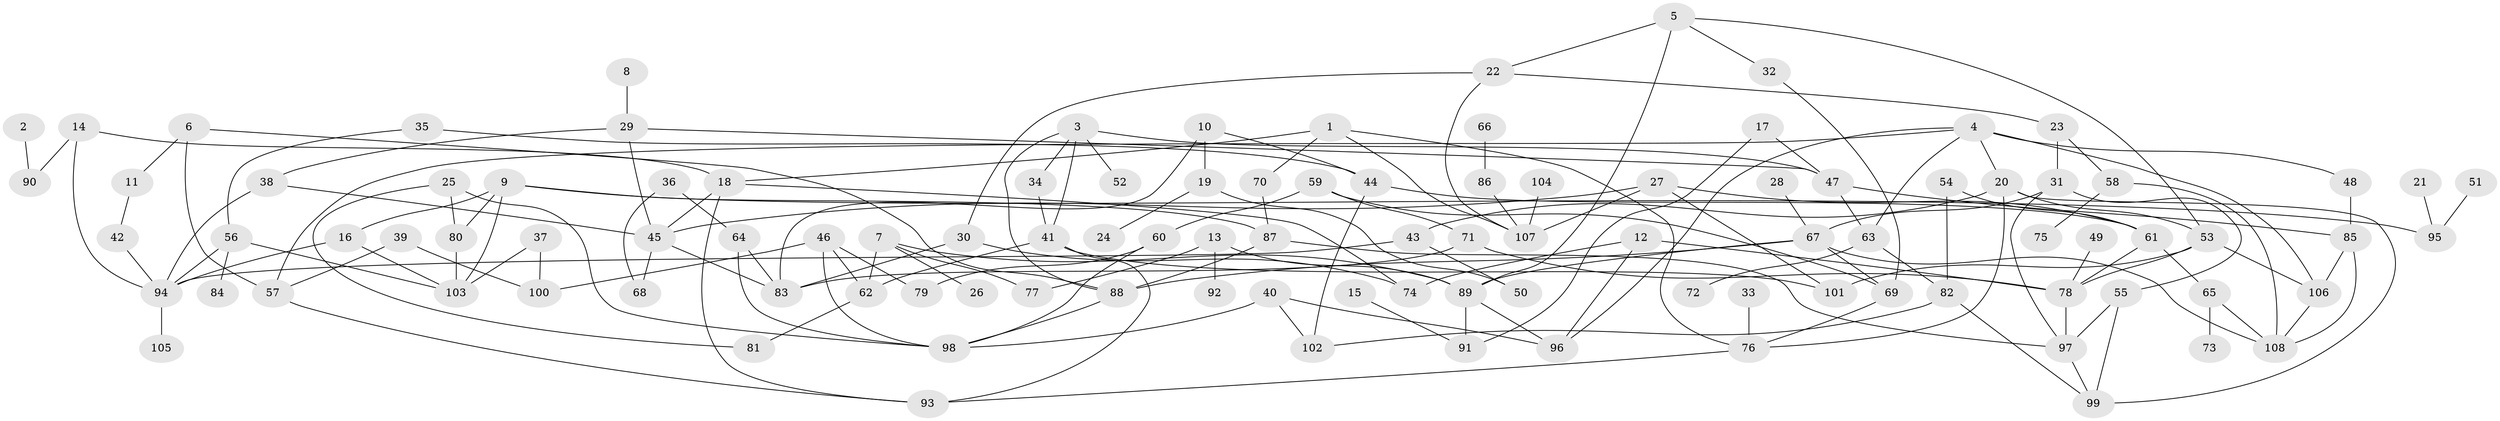 // Generated by graph-tools (version 1.1) at 2025/33/03/09/25 02:33:51]
// undirected, 108 vertices, 170 edges
graph export_dot {
graph [start="1"]
  node [color=gray90,style=filled];
  1;
  2;
  3;
  4;
  5;
  6;
  7;
  8;
  9;
  10;
  11;
  12;
  13;
  14;
  15;
  16;
  17;
  18;
  19;
  20;
  21;
  22;
  23;
  24;
  25;
  26;
  27;
  28;
  29;
  30;
  31;
  32;
  33;
  34;
  35;
  36;
  37;
  38;
  39;
  40;
  41;
  42;
  43;
  44;
  45;
  46;
  47;
  48;
  49;
  50;
  51;
  52;
  53;
  54;
  55;
  56;
  57;
  58;
  59;
  60;
  61;
  62;
  63;
  64;
  65;
  66;
  67;
  68;
  69;
  70;
  71;
  72;
  73;
  74;
  75;
  76;
  77;
  78;
  79;
  80;
  81;
  82;
  83;
  84;
  85;
  86;
  87;
  88;
  89;
  90;
  91;
  92;
  93;
  94;
  95;
  96;
  97;
  98;
  99;
  100;
  101;
  102;
  103;
  104;
  105;
  106;
  107;
  108;
  1 -- 18;
  1 -- 70;
  1 -- 76;
  1 -- 107;
  2 -- 90;
  3 -- 34;
  3 -- 41;
  3 -- 47;
  3 -- 52;
  3 -- 88;
  4 -- 20;
  4 -- 48;
  4 -- 57;
  4 -- 63;
  4 -- 96;
  4 -- 106;
  5 -- 22;
  5 -- 32;
  5 -- 53;
  5 -- 89;
  6 -- 11;
  6 -- 57;
  6 -- 88;
  7 -- 26;
  7 -- 62;
  7 -- 77;
  7 -- 89;
  8 -- 29;
  9 -- 16;
  9 -- 80;
  9 -- 87;
  9 -- 95;
  9 -- 103;
  10 -- 19;
  10 -- 44;
  10 -- 83;
  11 -- 42;
  12 -- 74;
  12 -- 78;
  12 -- 96;
  13 -- 77;
  13 -- 89;
  13 -- 92;
  14 -- 18;
  14 -- 90;
  14 -- 94;
  15 -- 91;
  16 -- 94;
  16 -- 103;
  17 -- 47;
  17 -- 91;
  18 -- 45;
  18 -- 74;
  18 -- 93;
  19 -- 24;
  19 -- 50;
  20 -- 43;
  20 -- 53;
  20 -- 76;
  20 -- 99;
  21 -- 95;
  22 -- 23;
  22 -- 30;
  22 -- 107;
  23 -- 31;
  23 -- 58;
  25 -- 80;
  25 -- 81;
  25 -- 98;
  27 -- 45;
  27 -- 61;
  27 -- 101;
  27 -- 107;
  28 -- 67;
  29 -- 38;
  29 -- 45;
  29 -- 47;
  30 -- 74;
  30 -- 83;
  31 -- 55;
  31 -- 67;
  31 -- 97;
  32 -- 69;
  33 -- 76;
  34 -- 41;
  35 -- 44;
  35 -- 56;
  36 -- 64;
  36 -- 68;
  37 -- 100;
  37 -- 103;
  38 -- 45;
  38 -- 94;
  39 -- 57;
  39 -- 100;
  40 -- 96;
  40 -- 98;
  40 -- 102;
  41 -- 62;
  41 -- 93;
  41 -- 101;
  42 -- 94;
  43 -- 50;
  43 -- 94;
  44 -- 61;
  44 -- 102;
  45 -- 68;
  45 -- 83;
  46 -- 62;
  46 -- 79;
  46 -- 98;
  46 -- 100;
  47 -- 63;
  47 -- 85;
  48 -- 85;
  49 -- 78;
  51 -- 95;
  53 -- 78;
  53 -- 101;
  53 -- 106;
  54 -- 61;
  54 -- 82;
  55 -- 97;
  55 -- 99;
  56 -- 84;
  56 -- 94;
  56 -- 103;
  57 -- 93;
  58 -- 75;
  58 -- 108;
  59 -- 60;
  59 -- 69;
  59 -- 71;
  60 -- 79;
  60 -- 98;
  61 -- 65;
  61 -- 78;
  62 -- 81;
  63 -- 72;
  63 -- 82;
  64 -- 83;
  64 -- 98;
  65 -- 73;
  65 -- 108;
  66 -- 86;
  67 -- 69;
  67 -- 88;
  67 -- 89;
  67 -- 108;
  69 -- 76;
  70 -- 87;
  71 -- 78;
  71 -- 83;
  76 -- 93;
  78 -- 97;
  80 -- 103;
  82 -- 99;
  82 -- 102;
  85 -- 106;
  85 -- 108;
  86 -- 107;
  87 -- 88;
  87 -- 97;
  88 -- 98;
  89 -- 91;
  89 -- 96;
  94 -- 105;
  97 -- 99;
  104 -- 107;
  106 -- 108;
}
